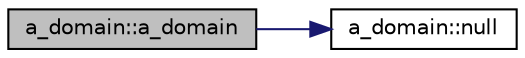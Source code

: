digraph "a_domain::a_domain"
{
  edge [fontname="Helvetica",fontsize="10",labelfontname="Helvetica",labelfontsize="10"];
  node [fontname="Helvetica",fontsize="10",shape=record];
  rankdir="LR";
  Node0 [label="a_domain::a_domain",height=0.2,width=0.4,color="black", fillcolor="grey75", style="filled", fontcolor="black"];
  Node0 -> Node1 [color="midnightblue",fontsize="10",style="solid",fontname="Helvetica"];
  Node1 [label="a_domain::null",height=0.2,width=0.4,color="black", fillcolor="white", style="filled",URL="$db/dd1/classa__domain.html#ae71217e1effae4133049e384af04985b"];
}
